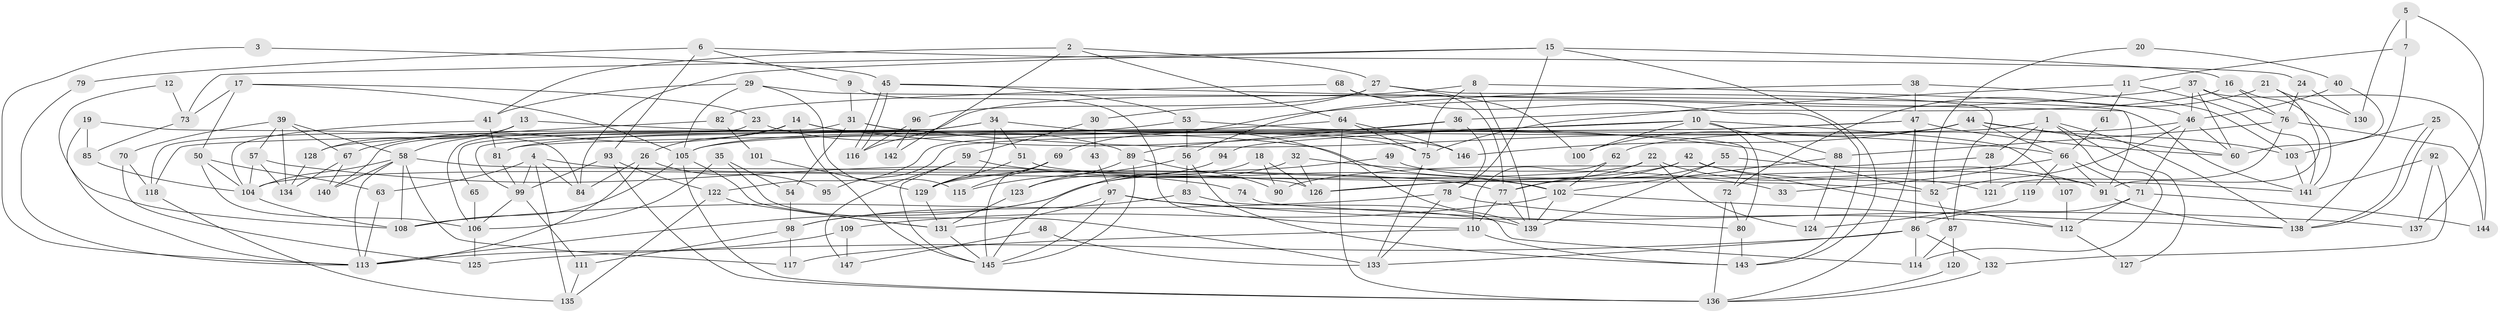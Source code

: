 // Generated by graph-tools (version 1.1) at 2025/15/03/09/25 04:15:00]
// undirected, 147 vertices, 294 edges
graph export_dot {
graph [start="1"]
  node [color=gray90,style=filled];
  1;
  2;
  3;
  4;
  5;
  6;
  7;
  8;
  9;
  10;
  11;
  12;
  13;
  14;
  15;
  16;
  17;
  18;
  19;
  20;
  21;
  22;
  23;
  24;
  25;
  26;
  27;
  28;
  29;
  30;
  31;
  32;
  33;
  34;
  35;
  36;
  37;
  38;
  39;
  40;
  41;
  42;
  43;
  44;
  45;
  46;
  47;
  48;
  49;
  50;
  51;
  52;
  53;
  54;
  55;
  56;
  57;
  58;
  59;
  60;
  61;
  62;
  63;
  64;
  65;
  66;
  67;
  68;
  69;
  70;
  71;
  72;
  73;
  74;
  75;
  76;
  77;
  78;
  79;
  80;
  81;
  82;
  83;
  84;
  85;
  86;
  87;
  88;
  89;
  90;
  91;
  92;
  93;
  94;
  95;
  96;
  97;
  98;
  99;
  100;
  101;
  102;
  103;
  104;
  105;
  106;
  107;
  108;
  109;
  110;
  111;
  112;
  113;
  114;
  115;
  116;
  117;
  118;
  119;
  120;
  121;
  122;
  123;
  124;
  125;
  126;
  127;
  128;
  129;
  130;
  131;
  132;
  133;
  134;
  135;
  136;
  137;
  138;
  139;
  140;
  141;
  142;
  143;
  144;
  145;
  146;
  147;
  1 -- 105;
  1 -- 138;
  1 -- 28;
  1 -- 33;
  1 -- 114;
  1 -- 127;
  2 -- 41;
  2 -- 64;
  2 -- 27;
  2 -- 142;
  3 -- 113;
  3 -- 45;
  4 -- 135;
  4 -- 77;
  4 -- 63;
  4 -- 84;
  4 -- 99;
  5 -- 7;
  5 -- 130;
  5 -- 137;
  6 -- 93;
  6 -- 9;
  6 -- 24;
  6 -- 79;
  7 -- 138;
  7 -- 11;
  8 -- 139;
  8 -- 46;
  8 -- 75;
  8 -- 116;
  9 -- 31;
  9 -- 110;
  10 -- 100;
  10 -- 99;
  10 -- 80;
  10 -- 88;
  10 -- 94;
  10 -- 107;
  11 -- 141;
  11 -- 75;
  11 -- 61;
  12 -- 108;
  12 -- 73;
  13 -- 102;
  13 -- 58;
  13 -- 128;
  14 -- 75;
  14 -- 67;
  14 -- 26;
  14 -- 52;
  14 -- 145;
  15 -- 84;
  15 -- 78;
  15 -- 16;
  15 -- 73;
  15 -- 143;
  16 -- 76;
  16 -- 36;
  16 -- 141;
  17 -- 23;
  17 -- 105;
  17 -- 50;
  17 -- 73;
  18 -- 145;
  18 -- 126;
  18 -- 90;
  19 -- 84;
  19 -- 113;
  19 -- 85;
  20 -- 40;
  20 -- 52;
  21 -- 91;
  21 -- 72;
  21 -- 130;
  22 -- 104;
  22 -- 121;
  22 -- 77;
  22 -- 124;
  23 -- 106;
  23 -- 89;
  24 -- 76;
  24 -- 130;
  25 -- 138;
  25 -- 138;
  25 -- 103;
  26 -- 113;
  26 -- 84;
  26 -- 95;
  27 -- 87;
  27 -- 30;
  27 -- 96;
  27 -- 100;
  28 -- 90;
  28 -- 121;
  29 -- 115;
  29 -- 105;
  29 -- 41;
  29 -- 141;
  30 -- 59;
  30 -- 43;
  31 -- 118;
  31 -- 146;
  31 -- 54;
  31 -- 66;
  32 -- 126;
  32 -- 98;
  32 -- 33;
  34 -- 129;
  34 -- 51;
  34 -- 65;
  34 -- 139;
  34 -- 140;
  35 -- 106;
  35 -- 133;
  35 -- 54;
  36 -- 78;
  36 -- 89;
  36 -- 122;
  37 -- 69;
  37 -- 60;
  37 -- 46;
  37 -- 76;
  37 -- 144;
  38 -- 103;
  38 -- 47;
  38 -- 56;
  39 -- 134;
  39 -- 70;
  39 -- 57;
  39 -- 58;
  39 -- 67;
  40 -- 46;
  40 -- 60;
  41 -- 104;
  41 -- 81;
  42 -- 141;
  42 -- 126;
  42 -- 112;
  42 -- 129;
  43 -- 97;
  44 -- 66;
  44 -- 81;
  44 -- 60;
  44 -- 100;
  44 -- 103;
  44 -- 146;
  45 -- 91;
  45 -- 116;
  45 -- 116;
  45 -- 53;
  46 -- 60;
  46 -- 52;
  46 -- 62;
  46 -- 71;
  47 -- 86;
  47 -- 81;
  47 -- 60;
  47 -- 95;
  47 -- 136;
  48 -- 133;
  48 -- 147;
  49 -- 113;
  49 -- 91;
  50 -- 104;
  50 -- 63;
  50 -- 106;
  51 -- 52;
  51 -- 129;
  52 -- 87;
  53 -- 56;
  53 -- 72;
  53 -- 105;
  54 -- 98;
  55 -- 139;
  55 -- 77;
  55 -- 91;
  56 -- 143;
  56 -- 83;
  56 -- 115;
  57 -- 104;
  57 -- 74;
  57 -- 134;
  58 -- 108;
  58 -- 104;
  58 -- 113;
  58 -- 117;
  58 -- 126;
  58 -- 140;
  59 -- 102;
  59 -- 145;
  59 -- 147;
  61 -- 66;
  62 -- 110;
  62 -- 102;
  63 -- 113;
  64 -- 136;
  64 -- 75;
  64 -- 118;
  64 -- 146;
  65 -- 106;
  66 -- 71;
  66 -- 91;
  66 -- 119;
  66 -- 126;
  67 -- 140;
  67 -- 134;
  68 -- 77;
  68 -- 143;
  68 -- 82;
  69 -- 145;
  69 -- 129;
  69 -- 115;
  70 -- 125;
  70 -- 118;
  71 -- 144;
  71 -- 86;
  71 -- 112;
  72 -- 136;
  72 -- 80;
  73 -- 85;
  74 -- 80;
  75 -- 133;
  76 -- 88;
  76 -- 121;
  76 -- 144;
  77 -- 139;
  77 -- 110;
  78 -- 112;
  78 -- 108;
  78 -- 133;
  79 -- 113;
  80 -- 143;
  81 -- 99;
  82 -- 128;
  82 -- 101;
  83 -- 98;
  83 -- 114;
  85 -- 104;
  86 -- 114;
  86 -- 125;
  86 -- 132;
  86 -- 133;
  87 -- 114;
  87 -- 120;
  88 -- 102;
  88 -- 124;
  89 -- 145;
  89 -- 90;
  89 -- 123;
  91 -- 138;
  92 -- 137;
  92 -- 141;
  92 -- 132;
  93 -- 136;
  93 -- 122;
  93 -- 99;
  94 -- 123;
  96 -- 116;
  96 -- 142;
  97 -- 145;
  97 -- 139;
  97 -- 131;
  97 -- 137;
  98 -- 117;
  98 -- 111;
  99 -- 106;
  99 -- 111;
  101 -- 129;
  102 -- 138;
  102 -- 109;
  102 -- 139;
  103 -- 141;
  104 -- 108;
  105 -- 136;
  105 -- 108;
  105 -- 131;
  106 -- 125;
  107 -- 112;
  109 -- 113;
  109 -- 147;
  110 -- 143;
  110 -- 117;
  111 -- 135;
  112 -- 127;
  118 -- 135;
  119 -- 124;
  120 -- 136;
  122 -- 131;
  122 -- 135;
  123 -- 131;
  128 -- 134;
  129 -- 131;
  131 -- 145;
  132 -- 136;
}
